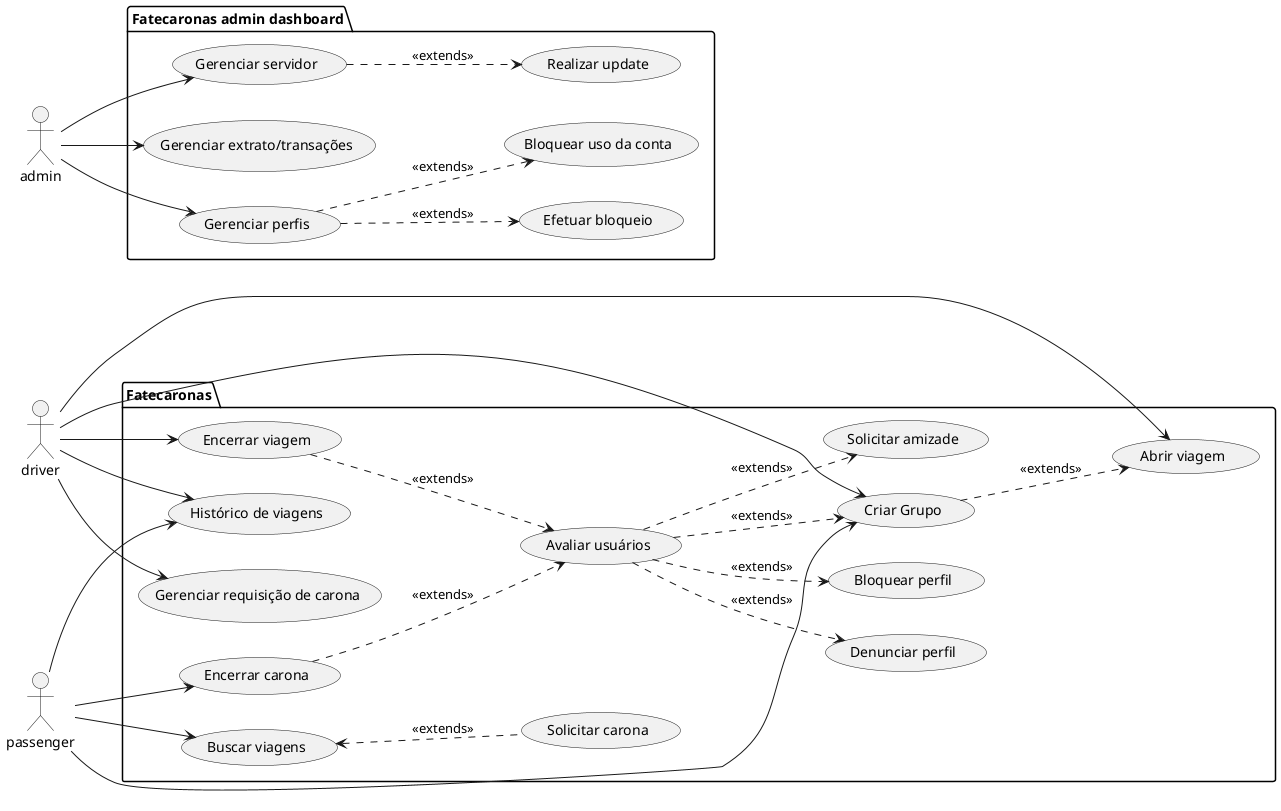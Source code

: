 @startuml Fatecaronas
left to right direction

' Actors
actor passenger as p
actor driver as d
actor admin as a

package "Fatecaronas" {
    ' Usecases
    usecase "Buscar viagens" as UC1
    usecase "Solicitar carona" as UC2
    usecase "Encerrar carona" as UC3
    usecase "Histórico de viagens" as UC5
    usecase "Avaliar usuários" as UC6
    usecase "Abrir viagem" as UC7
    usecase "Gerenciar requisição de carona" as UC8
    usecase "Encerrar viagem" as UC9
    usecase "Denunciar perfil" as UC10
    usecase "Bloquear perfil" as UC11
    usecase "Criar Grupo" as UC18
    usecase "Solicitar amizade" as UC19
}
 
package "Fatecaronas admin dashboard" {
    usecase "Gerenciar servidor" as UC12
    usecase "Gerenciar extrato/transações" as UC13
    usecase "Gerenciar perfis" as UC14
    usecase "Efetuar bloqueio" as UC15
    usecase "Bloquear uso da conta" as UC16
    usecase "Realizar update" as UC17
}

' Relations
p --> UC1
p --> UC3
p --> UC5
p --> UC18
UC1 <.. UC2: <<extends>>
UC3 ..> UC6: <<extends>>
UC9 ..> UC6: <<extends>>
UC6 ..> UC10: <<extends>>
UC6 ..> UC11: <<extends>>
UC6 ..> UC18: <<extends>>
UC6 ..> UC19: <<extends>>
d --> UC7
d --> UC8
d --> UC9
d --> UC5
d --> UC18
a --> UC12
a --> UC13
a --> UC14
UC12 ..> UC17: <<extends>>
UC14 ..> UC15: <<extends>>
UC14 ..> UC16: <<extends>>
UC18 ..> UC7: <<extends>> 

@enduml

